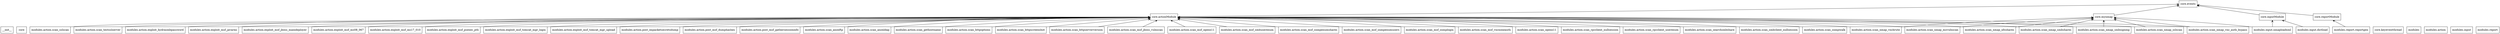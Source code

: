 digraph "packages" {
charset="utf-8"
rankdir=BT
"0" [label="__init__", shape="box"];
"1" [label="core", shape="box"];
"2" [label="core.actionModule", shape="box"];
"3" [label="core.events", shape="box"];
"4" [label="core.inputModule", shape="box"];
"5" [label="core.keyeventthread", shape="box"];
"6" [label="core.mynmap", shape="box"];
"7" [label="core.reportModule", shape="box"];
"8" [label="modules", shape="box"];
"9" [label="modules.action", shape="box"];
"10" [label="modules.action.exploit_hydrasmbpassword", shape="box"];
"11" [label="modules.action.exploit_msf_javarmi", shape="box"];
"12" [label="modules.action.exploit_msf_jboss_maindeployer", shape="box"];
"13" [label="modules.action.exploit_msf_ms08_067", shape="box"];
"14" [label="modules.action.exploit_msf_ms17_010", shape="box"];
"15" [label="modules.action.exploit_msf_psexec_pth", shape="box"];
"16" [label="modules.action.exploit_msf_tomcat_mgr_login", shape="box"];
"17" [label="modules.action.exploit_msf_tomcat_mgr_upload", shape="box"];
"18" [label="modules.action.post_impacketsecretsdump", shape="box"];
"19" [label="modules.action.post_msf_dumphashes", shape="box"];
"20" [label="modules.action.post_msf_gathersessioninfo", shape="box"];
"21" [label="modules.action.scan_anonftp", shape="box"];
"22" [label="modules.action.scan_anonldap", shape="box"];
"23" [label="modules.action.scan_gethostname", shape="box"];
"24" [label="modules.action.scan_httpoptions", shape="box"];
"25" [label="modules.action.scan_httpscreenshot", shape="box"];
"26" [label="modules.action.scan_httpserverversion", shape="box"];
"27" [label="modules.action.scan_msf_jboss_vulnscan", shape="box"];
"28" [label="modules.action.scan_msf_openx11", shape="box"];
"29" [label="modules.action.scan_msf_smbuserenum", shape="box"];
"30" [label="modules.action.scan_msf_snmpenumshares", shape="box"];
"31" [label="modules.action.scan_msf_snmpenumusers", shape="box"];
"32" [label="modules.action.scan_msf_snmplogin", shape="box"];
"33" [label="modules.action.scan_msf_vncnoneauth", shape="box"];
"34" [label="modules.action.scan_nmap_msvulnscan", shape="box"];
"35" [label="modules.action.scan_nmap_nfsshares", shape="box"];
"36" [label="modules.action.scan_nmap_smbshares", shape="box"];
"37" [label="modules.action.scan_nmap_smbsigning", shape="box"];
"38" [label="modules.action.scan_nmap_sslscan", shape="box"];
"39" [label="modules.action.scan_nmap_vnc_auth_bypass", shape="box"];
"40" [label="modules.action.scan_nmap_vncbrute", shape="box"];
"41" [label="modules.action.scan_openx11", shape="box"];
"42" [label="modules.action.scan_rpcclient_nullsession", shape="box"];
"43" [label="modules.action.scan_rpcclient_userenum", shape="box"];
"44" [label="modules.action.scan_searchsmbshare", shape="box"];
"45" [label="modules.action.scan_smbclient_nullsession", shape="box"];
"46" [label="modules.action.scan_snmpwalk", shape="box"];
"47" [label="modules.action.scan_sslscan", shape="box"];
"48" [label="modules.action.scan_testsslserver", shape="box"];
"49" [label="modules.input", shape="box"];
"50" [label="modules.input.dictload", shape="box"];
"51" [label="modules.input.nmaploadxml", shape="box"];
"52" [label="modules.report", shape="box"];
"53" [label="modules.report.reportgen", shape="box"];
"2" -> "3" [arrowhead="open", arrowtail="none"];
"4" -> "3" [arrowhead="open", arrowtail="none"];
"6" -> "3" [arrowhead="open", arrowtail="none"];
"7" -> "3" [arrowhead="open", arrowtail="none"];
"10" -> "2" [arrowhead="open", arrowtail="none"];
"11" -> "2" [arrowhead="open", arrowtail="none"];
"12" -> "2" [arrowhead="open", arrowtail="none"];
"13" -> "2" [arrowhead="open", arrowtail="none"];
"14" -> "2" [arrowhead="open", arrowtail="none"];
"15" -> "2" [arrowhead="open", arrowtail="none"];
"16" -> "2" [arrowhead="open", arrowtail="none"];
"17" -> "2" [arrowhead="open", arrowtail="none"];
"18" -> "2" [arrowhead="open", arrowtail="none"];
"19" -> "2" [arrowhead="open", arrowtail="none"];
"20" -> "2" [arrowhead="open", arrowtail="none"];
"21" -> "2" [arrowhead="open", arrowtail="none"];
"22" -> "2" [arrowhead="open", arrowtail="none"];
"23" -> "2" [arrowhead="open", arrowtail="none"];
"24" -> "2" [arrowhead="open", arrowtail="none"];
"25" -> "2" [arrowhead="open", arrowtail="none"];
"26" -> "2" [arrowhead="open", arrowtail="none"];
"27" -> "2" [arrowhead="open", arrowtail="none"];
"28" -> "2" [arrowhead="open", arrowtail="none"];
"29" -> "2" [arrowhead="open", arrowtail="none"];
"30" -> "2" [arrowhead="open", arrowtail="none"];
"31" -> "2" [arrowhead="open", arrowtail="none"];
"32" -> "2" [arrowhead="open", arrowtail="none"];
"33" -> "2" [arrowhead="open", arrowtail="none"];
"34" -> "2" [arrowhead="open", arrowtail="none"];
"34" -> "6" [arrowhead="open", arrowtail="none"];
"35" -> "2" [arrowhead="open", arrowtail="none"];
"35" -> "6" [arrowhead="open", arrowtail="none"];
"36" -> "2" [arrowhead="open", arrowtail="none"];
"36" -> "6" [arrowhead="open", arrowtail="none"];
"37" -> "2" [arrowhead="open", arrowtail="none"];
"37" -> "6" [arrowhead="open", arrowtail="none"];
"38" -> "2" [arrowhead="open", arrowtail="none"];
"38" -> "6" [arrowhead="open", arrowtail="none"];
"39" -> "2" [arrowhead="open", arrowtail="none"];
"39" -> "6" [arrowhead="open", arrowtail="none"];
"40" -> "2" [arrowhead="open", arrowtail="none"];
"40" -> "6" [arrowhead="open", arrowtail="none"];
"41" -> "2" [arrowhead="open", arrowtail="none"];
"42" -> "2" [arrowhead="open", arrowtail="none"];
"43" -> "2" [arrowhead="open", arrowtail="none"];
"44" -> "2" [arrowhead="open", arrowtail="none"];
"45" -> "2" [arrowhead="open", arrowtail="none"];
"46" -> "2" [arrowhead="open", arrowtail="none"];
"47" -> "2" [arrowhead="open", arrowtail="none"];
"48" -> "2" [arrowhead="open", arrowtail="none"];
"50" -> "4" [arrowhead="open", arrowtail="none"];
"51" -> "4" [arrowhead="open", arrowtail="none"];
"51" -> "6" [arrowhead="open", arrowtail="none"];
"53" -> "7" [arrowhead="open", arrowtail="none"];
}
